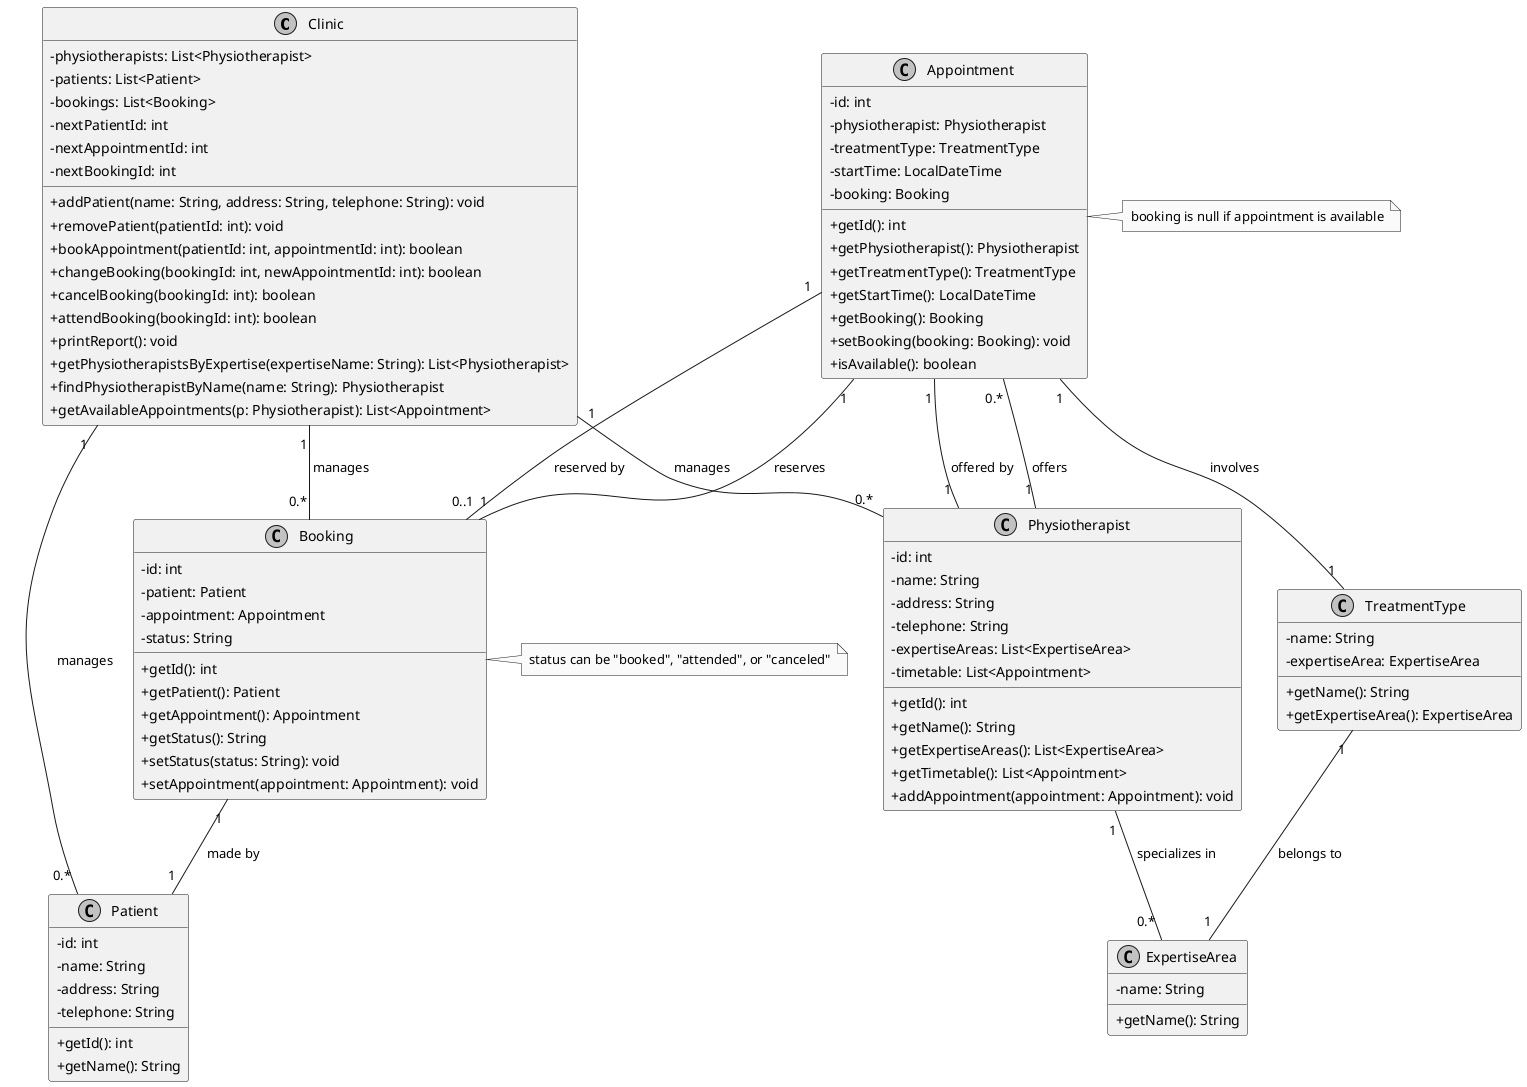 @startuml Boost Physio Clinic UML Class Diagram

' Skin parameters for better readability
skinparam monochrome true
skinparam classAttributeIconSize 0
skinparam padding 2

' Class Definitions

class Clinic {
  -physiotherapists: List<Physiotherapist>
  -patients: List<Patient>
  -bookings: List<Booking>
  -nextPatientId: int
  -nextAppointmentId: int
  -nextBookingId: int
  +addPatient(name: String, address: String, telephone: String): void
  +removePatient(patientId: int): void
  +bookAppointment(patientId: int, appointmentId: int): boolean
  +changeBooking(bookingId: int, newAppointmentId: int): boolean
  +cancelBooking(bookingId: int): boolean
  +attendBooking(bookingId: int): boolean
  +printReport(): void
  +getPhysiotherapistsByExpertise(expertiseName: String): List<Physiotherapist>
  +findPhysiotherapistByName(name: String): Physiotherapist
  +getAvailableAppointments(p: Physiotherapist): List<Appointment>
}

class Physiotherapist {
  -id: int
  -name: String
  -address: String
  -telephone: String
  -expertiseAreas: List<ExpertiseArea>
  -timetable: List<Appointment>
  +getId(): int
  +getName(): String
  +getExpertiseAreas(): List<ExpertiseArea>
  +getTimetable(): List<Appointment>
  +addAppointment(appointment: Appointment): void
}

class Patient {
  -id: int
  -name: String
  -address: String
  -telephone: String
  +getId(): int
  +getName(): String
}

class Appointment {
  -id: int
  -physiotherapist: Physiotherapist
  -treatmentType: TreatmentType
  -startTime: LocalDateTime
  -booking: Booking
  +getId(): int
  +getPhysiotherapist(): Physiotherapist
  +getTreatmentType(): TreatmentType
  +getStartTime(): LocalDateTime
  +getBooking(): Booking
  +setBooking(booking: Booking): void
  +isAvailable(): boolean
}

class Booking {
  -id: int
  -patient: Patient
  -appointment: Appointment
  -status: String
  +getId(): int
  +getPatient(): Patient
  +getAppointment(): Appointment
  +getStatus(): String
  +setStatus(status: String): void
  +setAppointment(appointment: Appointment): void
}

class ExpertiseArea {
  -name: String
  +getName(): String
}

class TreatmentType {
  -name: String
  -expertiseArea: ExpertiseArea
  +getName(): String
  +getExpertiseArea(): ExpertiseArea
}

' Relationships

' Clinic relationships
Clinic "1" -- "0.*" Physiotherapist : manages
Clinic "1" -- "0.*" Patient : manages
Clinic "1" -- "0.*" Booking : manages

' Physiotherapist relationships
Physiotherapist "1" -- "0.*" ExpertiseArea : specializes in
Physiotherapist "1" -- "0.*" Appointment : offers

' Appointment relationships
Appointment "1" -- "1" Physiotherapist : offered by
Appointment "1" -- "1" TreatmentType : involves
Appointment "1" -- "0..1" Booking : reserved by

' Booking relationships
Booking "1" -- "1" Patient : made by
Booking "1" -- "1" Appointment : reserves

' TreatmentType relationship
TreatmentType "1" -- "1" ExpertiseArea : belongs to

' Notes for clarity
note right of Appointment: booking is null if appointment is available
note right of Booking: status can be "booked", "attended", or "canceled"

@enduml